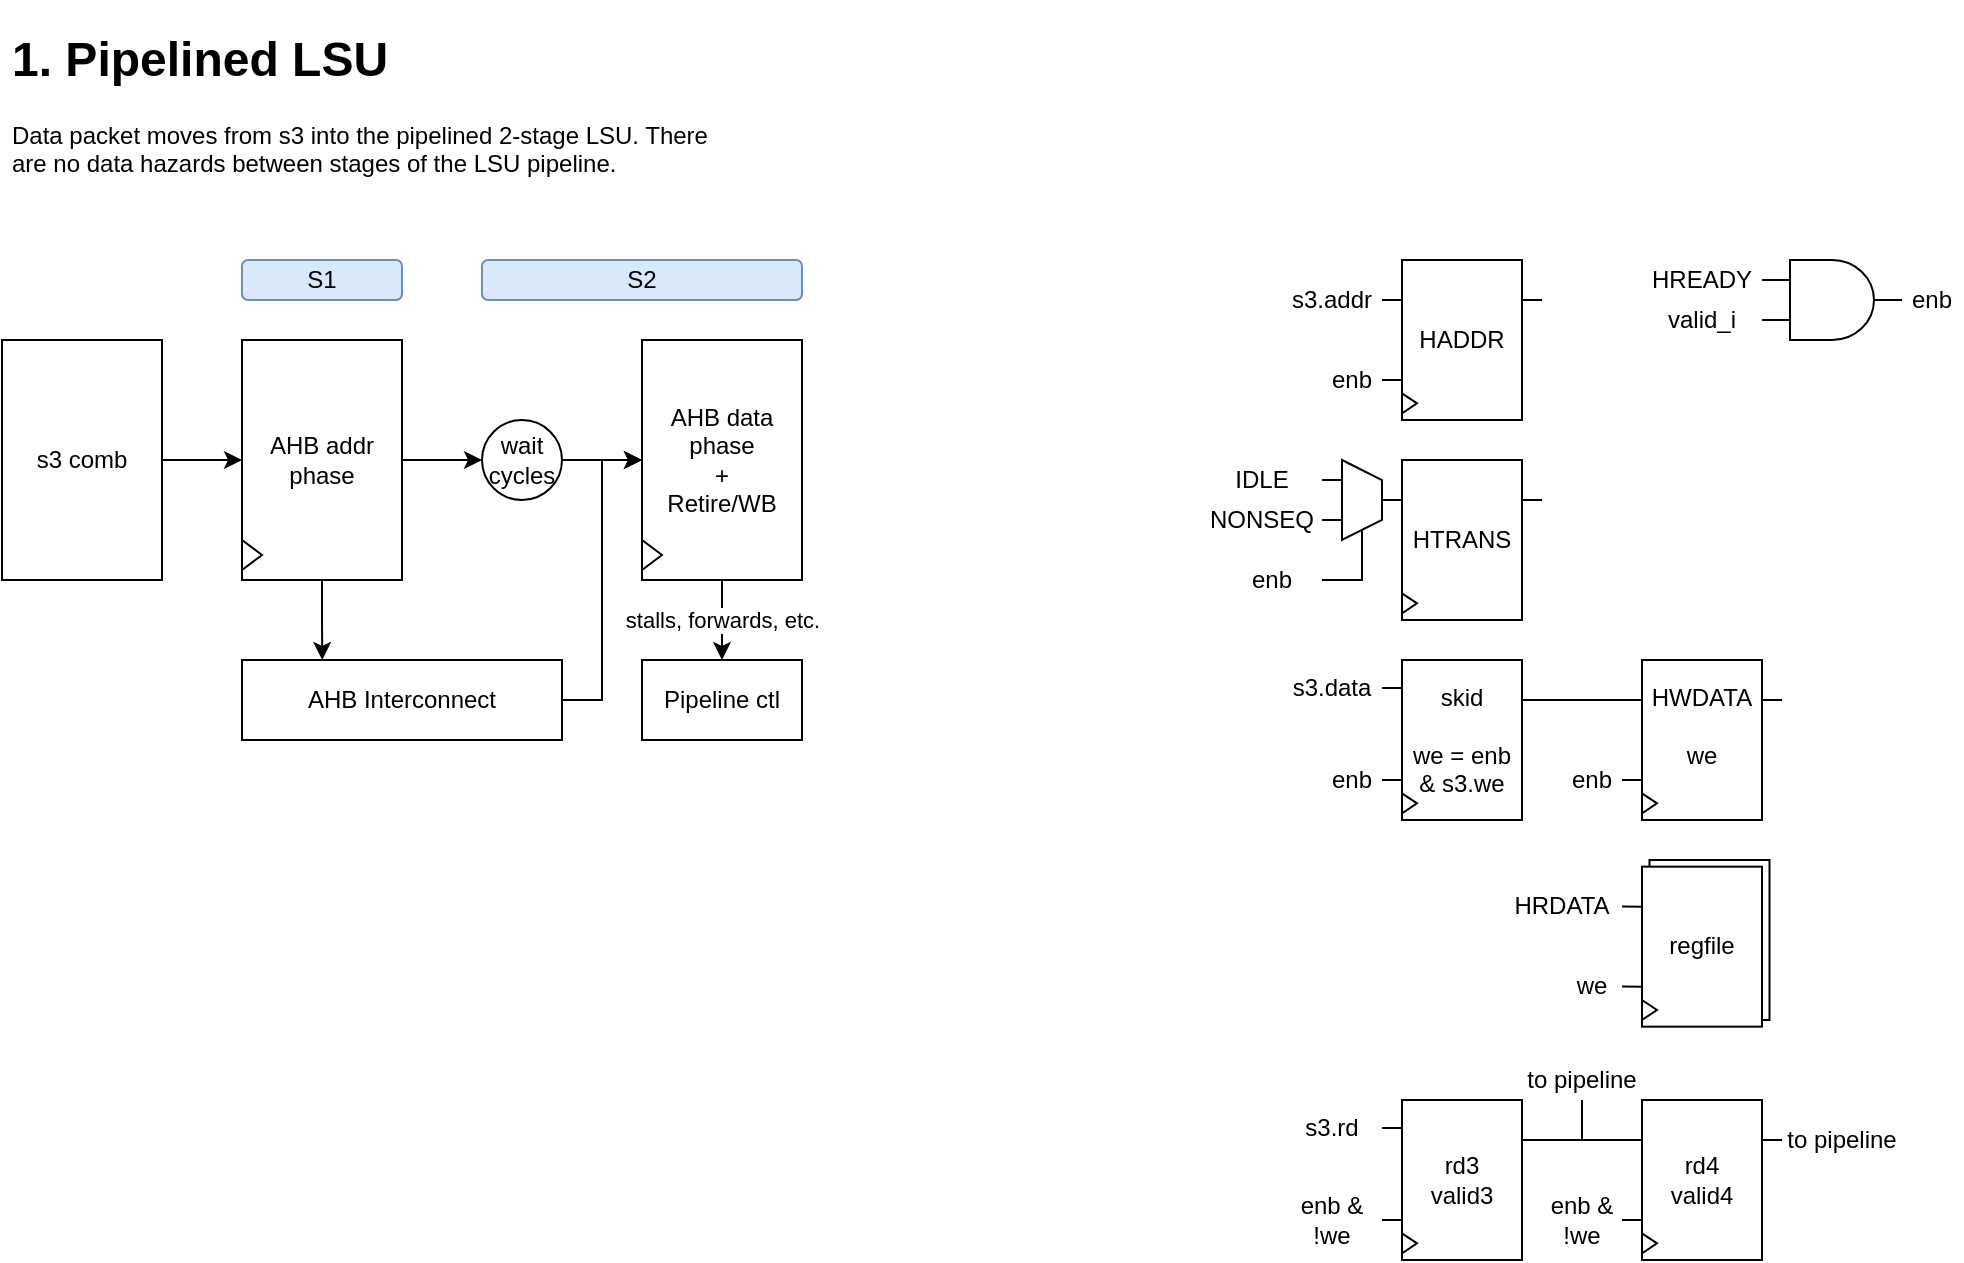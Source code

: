 <mxfile>
    <diagram id="nsc64VAXyP2G8eCZ8jfH" name="Page-1">
        <mxGraphModel dx="1049" dy="614" grid="1" gridSize="10" guides="1" tooltips="1" connect="1" arrows="1" fold="1" page="1" pageScale="1" pageWidth="1169" pageHeight="827" math="0" shadow="0">
            <root>
                <mxCell id="0"/>
                <mxCell id="1" parent="0"/>
                <mxCell id="6" style="edgeStyle=orthogonalEdgeStyle;rounded=0;orthogonalLoop=1;jettySize=auto;html=1;exitX=1;exitY=0.5;exitDx=0;exitDy=0;entryX=0;entryY=0.5;entryDx=0;entryDy=0;" parent="1" source="2" target="5" edge="1">
                    <mxGeometry relative="1" as="geometry"/>
                </mxCell>
                <mxCell id="2" value="s3 comb" style="rounded=0;whiteSpace=wrap;html=1;" parent="1" vertex="1">
                    <mxGeometry x="80" y="200" width="80" height="120" as="geometry"/>
                </mxCell>
                <mxCell id="7" style="edgeStyle=orthogonalEdgeStyle;rounded=0;orthogonalLoop=1;jettySize=auto;html=1;exitX=0.5;exitY=1;exitDx=0;exitDy=0;" parent="1" source="5" edge="1">
                    <mxGeometry relative="1" as="geometry">
                        <mxPoint x="240.143" y="360" as="targetPoint"/>
                    </mxGeometry>
                </mxCell>
                <mxCell id="167" style="edgeStyle=orthogonalEdgeStyle;rounded=0;orthogonalLoop=1;jettySize=auto;html=1;exitX=1;exitY=0.5;exitDx=0;exitDy=0;entryX=0;entryY=0.5;entryDx=0;entryDy=0;startArrow=none;startFill=0;" parent="1" source="9" target="149" edge="1">
                    <mxGeometry relative="1" as="geometry"/>
                </mxCell>
                <mxCell id="9" value="AHB Interconnect" style="rounded=0;whiteSpace=wrap;html=1;" parent="1" vertex="1">
                    <mxGeometry x="200" y="360" width="160" height="40" as="geometry"/>
                </mxCell>
                <mxCell id="24" value="&lt;h1&gt;1. Pipelined LSU&lt;/h1&gt;&lt;p&gt;Data packet moves from s3 into the pipelined 2-stage LSU. There are no data hazards between stages of the LSU pipeline.&lt;/p&gt;" style="text;html=1;strokeColor=none;fillColor=none;spacing=5;spacingTop=-20;whiteSpace=wrap;overflow=hidden;rounded=0;align=left;" parent="1" vertex="1">
                    <mxGeometry x="80" y="40" width="360" height="100" as="geometry"/>
                </mxCell>
                <mxCell id="30" value="Pipeline ctl" style="rounded=0;whiteSpace=wrap;html=1;" parent="1" vertex="1">
                    <mxGeometry x="400" y="360" width="80" height="40" as="geometry"/>
                </mxCell>
                <mxCell id="33" value="" style="group" parent="1" vertex="1" connectable="0">
                    <mxGeometry x="200" y="200" width="80" height="120" as="geometry"/>
                </mxCell>
                <mxCell id="5" value="AHB addr phase" style="rounded=0;whiteSpace=wrap;html=1;" parent="33" vertex="1">
                    <mxGeometry width="80" height="120" as="geometry"/>
                </mxCell>
                <mxCell id="8" value="" style="triangle;whiteSpace=wrap;html=1;rotatable=0;allowArrows=0;connectable=0;" parent="33" vertex="1">
                    <mxGeometry y="100" width="10" height="15" as="geometry"/>
                </mxCell>
                <mxCell id="145" value="S1" style="rounded=1;whiteSpace=wrap;html=1;glass=0;align=center;fillColor=#dae8fc;strokeColor=#6c8ebf;" parent="1" vertex="1">
                    <mxGeometry x="200" y="160" width="80" height="20" as="geometry"/>
                </mxCell>
                <mxCell id="146" value="S2" style="rounded=1;whiteSpace=wrap;html=1;glass=0;align=center;fillColor=#dae8fc;strokeColor=#6c8ebf;" parent="1" vertex="1">
                    <mxGeometry x="320" y="160" width="160" height="20" as="geometry"/>
                </mxCell>
                <mxCell id="148" value="" style="group" parent="1" vertex="1" connectable="0">
                    <mxGeometry x="400" y="200" width="80" height="120" as="geometry"/>
                </mxCell>
                <mxCell id="149" value="AHB data&lt;br&gt;phase&lt;br&gt;+&lt;br&gt;Retire/WB" style="rounded=0;whiteSpace=wrap;html=1;align=center;spacingLeft=0;" parent="148" vertex="1">
                    <mxGeometry width="80" height="120" as="geometry"/>
                </mxCell>
                <mxCell id="150" value="" style="triangle;whiteSpace=wrap;html=1;rotatable=0;allowArrows=0;connectable=0;" parent="148" vertex="1">
                    <mxGeometry y="100" width="10" height="15" as="geometry"/>
                </mxCell>
                <mxCell id="153" style="edgeStyle=orthogonalEdgeStyle;rounded=0;orthogonalLoop=1;jettySize=auto;html=1;exitX=0.5;exitY=1;exitDx=0;exitDy=0;entryX=0.5;entryY=0;entryDx=0;entryDy=0;" parent="1" source="149" target="30" edge="1">
                    <mxGeometry relative="1" as="geometry">
                        <mxPoint x="320.345" y="260" as="targetPoint"/>
                        <mxPoint x="320" y="220" as="sourcePoint"/>
                    </mxGeometry>
                </mxCell>
                <mxCell id="154" value="stalls, forwards, etc." style="edgeLabel;html=1;align=center;verticalAlign=middle;resizable=0;points=[];" parent="153" vertex="1" connectable="0">
                    <mxGeometry x="-0.462" relative="1" as="geometry">
                        <mxPoint y="9" as="offset"/>
                    </mxGeometry>
                </mxCell>
                <mxCell id="158" style="edgeStyle=orthogonalEdgeStyle;rounded=0;orthogonalLoop=1;jettySize=auto;html=1;exitX=1;exitY=0.5;exitDx=0;exitDy=0;startArrow=none;startFill=0;" parent="1" source="156" target="149" edge="1">
                    <mxGeometry relative="1" as="geometry"/>
                </mxCell>
                <mxCell id="164" style="edgeStyle=orthogonalEdgeStyle;rounded=0;orthogonalLoop=1;jettySize=auto;html=1;exitX=0;exitY=0.5;exitDx=0;exitDy=0;startArrow=none;startFill=0;entryX=0.5;entryY=0;entryDx=0;entryDy=0;" parent="1" source="156" target="156" edge="1">
                    <mxGeometry relative="1" as="geometry">
                        <mxPoint x="340" y="220" as="targetPoint"/>
                    </mxGeometry>
                </mxCell>
                <mxCell id="156" value="wait cycles" style="ellipse;whiteSpace=wrap;html=1;aspect=fixed;glass=0;align=center;" parent="1" vertex="1">
                    <mxGeometry x="320" y="240" width="40" height="40" as="geometry"/>
                </mxCell>
                <mxCell id="157" style="edgeStyle=orthogonalEdgeStyle;rounded=0;orthogonalLoop=1;jettySize=auto;html=1;exitX=1;exitY=0.5;exitDx=0;exitDy=0;startArrow=none;startFill=0;" parent="1" source="5" target="156" edge="1">
                    <mxGeometry relative="1" as="geometry"/>
                </mxCell>
                <mxCell id="191" value="" style="group" parent="1" vertex="1" connectable="0">
                    <mxGeometry x="780" y="160" width="60" height="80" as="geometry"/>
                </mxCell>
                <mxCell id="192" value="HADDR" style="rounded=0;whiteSpace=wrap;html=1;" parent="191" vertex="1">
                    <mxGeometry width="60" height="80" as="geometry"/>
                </mxCell>
                <mxCell id="193" value="" style="triangle;whiteSpace=wrap;html=1;rotatable=0;allowArrows=0;connectable=0;" parent="191" vertex="1">
                    <mxGeometry y="66.667" width="7.5" height="10" as="geometry"/>
                </mxCell>
                <mxCell id="194" value="" style="group" parent="1" vertex="1" connectable="0">
                    <mxGeometry x="780" y="260" width="60" height="80" as="geometry"/>
                </mxCell>
                <mxCell id="195" value="HTRANS" style="rounded=0;whiteSpace=wrap;html=1;" parent="194" vertex="1">
                    <mxGeometry width="60" height="80" as="geometry"/>
                </mxCell>
                <mxCell id="196" value="" style="triangle;whiteSpace=wrap;html=1;rotatable=0;allowArrows=0;connectable=0;" parent="194" vertex="1">
                    <mxGeometry y="66.667" width="7.5" height="10" as="geometry"/>
                </mxCell>
                <mxCell id="197" value="" style="group" parent="1" vertex="1" connectable="0">
                    <mxGeometry x="780" y="360" width="60" height="80" as="geometry"/>
                </mxCell>
                <mxCell id="198" value="skid&lt;br&gt;&lt;br&gt;we = enb &amp;amp; s3.we" style="rounded=0;whiteSpace=wrap;html=1;" parent="197" vertex="1">
                    <mxGeometry width="60" height="80" as="geometry"/>
                </mxCell>
                <mxCell id="199" value="" style="triangle;whiteSpace=wrap;html=1;rotatable=0;allowArrows=0;connectable=0;" parent="197" vertex="1">
                    <mxGeometry y="66.667" width="7.5" height="10" as="geometry"/>
                </mxCell>
                <mxCell id="200" value="" style="shape=trapezoid;perimeter=trapezoidPerimeter;whiteSpace=wrap;html=1;fixedSize=1;glass=0;align=center;rotation=90;size=10;" parent="1" vertex="1">
                    <mxGeometry x="740" y="270" width="40" height="20" as="geometry"/>
                </mxCell>
                <mxCell id="201" style="edgeStyle=orthogonalEdgeStyle;rounded=0;orthogonalLoop=1;jettySize=auto;html=1;exitX=0;exitY=0.25;exitDx=0;exitDy=0;entryX=0.5;entryY=0;entryDx=0;entryDy=0;endArrow=none;endFill=0;" parent="1" source="195" target="200" edge="1">
                    <mxGeometry relative="1" as="geometry"/>
                </mxCell>
                <mxCell id="207" style="edgeStyle=orthogonalEdgeStyle;rounded=0;orthogonalLoop=1;jettySize=auto;html=1;exitX=1;exitY=0.5;exitDx=0;exitDy=0;entryX=0.25;entryY=1;entryDx=0;entryDy=0;endArrow=none;endFill=0;" parent="1" source="205" target="200" edge="1">
                    <mxGeometry relative="1" as="geometry"/>
                </mxCell>
                <mxCell id="205" value="IDLE" style="text;html=1;strokeColor=none;fillColor=none;align=center;verticalAlign=middle;whiteSpace=wrap;rounded=0;" parent="1" vertex="1">
                    <mxGeometry x="680" y="260" width="60" height="20" as="geometry"/>
                </mxCell>
                <mxCell id="216" style="edgeStyle=orthogonalEdgeStyle;rounded=0;orthogonalLoop=1;jettySize=auto;html=1;exitX=1;exitY=0.25;exitDx=0;exitDy=0;endArrow=none;endFill=0;" parent="1" source="192" edge="1">
                    <mxGeometry relative="1" as="geometry">
                        <mxPoint x="850" y="179.793" as="targetPoint"/>
                    </mxGeometry>
                </mxCell>
                <mxCell id="217" style="edgeStyle=orthogonalEdgeStyle;rounded=0;orthogonalLoop=1;jettySize=auto;html=1;exitX=1;exitY=0.25;exitDx=0;exitDy=0;endArrow=none;endFill=0;" parent="1" source="195" edge="1">
                    <mxGeometry relative="1" as="geometry">
                        <mxPoint x="850" y="279.793" as="targetPoint"/>
                    </mxGeometry>
                </mxCell>
                <mxCell id="222" style="edgeStyle=orthogonalEdgeStyle;rounded=0;orthogonalLoop=1;jettySize=auto;html=1;exitX=1;exitY=0.5;exitDx=0;exitDy=0;entryX=0.75;entryY=1;entryDx=0;entryDy=0;endArrow=none;endFill=0;" parent="1" source="219" target="200" edge="1">
                    <mxGeometry relative="1" as="geometry"/>
                </mxCell>
                <mxCell id="219" value="NONSEQ" style="text;html=1;strokeColor=none;fillColor=none;align=center;verticalAlign=middle;whiteSpace=wrap;rounded=0;" parent="1" vertex="1">
                    <mxGeometry x="680" y="280" width="60" height="20" as="geometry"/>
                </mxCell>
                <mxCell id="225" style="edgeStyle=orthogonalEdgeStyle;rounded=0;orthogonalLoop=1;jettySize=auto;html=1;exitX=1;exitY=0.5;exitDx=0;exitDy=0;entryX=0;entryY=0.25;entryDx=0;entryDy=0;endArrow=none;endFill=0;" parent="1" source="224" target="192" edge="1">
                    <mxGeometry relative="1" as="geometry"/>
                </mxCell>
                <mxCell id="224" value="s3.addr" style="text;html=1;strokeColor=none;fillColor=none;align=center;verticalAlign=middle;whiteSpace=wrap;rounded=0;" parent="1" vertex="1">
                    <mxGeometry x="720" y="170" width="50" height="20" as="geometry"/>
                </mxCell>
                <mxCell id="229" style="edgeStyle=orthogonalEdgeStyle;rounded=0;orthogonalLoop=1;jettySize=auto;html=1;exitX=1;exitY=0.5;exitDx=0;exitDy=0;entryX=0;entryY=0.25;entryDx=0;entryDy=0;endArrow=none;endFill=0;" parent="1" target="198" edge="1">
                    <mxGeometry relative="1" as="geometry">
                        <mxPoint x="770" y="374" as="sourcePoint"/>
                    </mxGeometry>
                </mxCell>
                <mxCell id="230" value="s3.data" style="text;html=1;strokeColor=none;fillColor=none;align=center;verticalAlign=middle;whiteSpace=wrap;rounded=0;" parent="1" vertex="1">
                    <mxGeometry x="720" y="364" width="50" height="20" as="geometry"/>
                </mxCell>
                <mxCell id="233" style="edgeStyle=orthogonalEdgeStyle;rounded=0;orthogonalLoop=1;jettySize=auto;html=1;exitX=1;exitY=0.5;exitDx=0;exitDy=0;entryX=0;entryY=0.75;entryDx=0;entryDy=0;endArrow=none;endFill=0;" parent="1" source="232" target="192" edge="1">
                    <mxGeometry relative="1" as="geometry"/>
                </mxCell>
                <mxCell id="232" value="enb" style="text;html=1;strokeColor=none;fillColor=none;align=center;verticalAlign=middle;whiteSpace=wrap;rounded=0;" parent="1" vertex="1">
                    <mxGeometry x="740" y="210" width="30" height="20" as="geometry"/>
                </mxCell>
                <mxCell id="235" style="edgeStyle=orthogonalEdgeStyle;rounded=0;orthogonalLoop=1;jettySize=auto;html=1;exitX=1;exitY=0.5;exitDx=0;exitDy=0;entryX=1;entryY=0.5;entryDx=0;entryDy=0;endArrow=none;endFill=0;" parent="1" source="234" target="200" edge="1">
                    <mxGeometry relative="1" as="geometry"/>
                </mxCell>
                <mxCell id="234" value="enb" style="text;html=1;strokeColor=none;fillColor=none;align=center;verticalAlign=middle;whiteSpace=wrap;rounded=0;" parent="1" vertex="1">
                    <mxGeometry x="690" y="310" width="50" height="20" as="geometry"/>
                </mxCell>
                <mxCell id="238" value="" style="group" parent="1" vertex="1" connectable="0">
                    <mxGeometry x="900" y="360" width="60" height="80" as="geometry"/>
                </mxCell>
                <mxCell id="239" value="HWDATA&lt;br&gt;&lt;br&gt;we&lt;br&gt;&amp;nbsp;" style="rounded=0;whiteSpace=wrap;html=1;" parent="238" vertex="1">
                    <mxGeometry width="60" height="80" as="geometry"/>
                </mxCell>
                <mxCell id="240" value="" style="triangle;whiteSpace=wrap;html=1;rotatable=0;allowArrows=0;connectable=0;" parent="238" vertex="1">
                    <mxGeometry y="66.667" width="7.5" height="10" as="geometry"/>
                </mxCell>
                <mxCell id="242" style="edgeStyle=orthogonalEdgeStyle;rounded=0;orthogonalLoop=1;jettySize=auto;html=1;exitX=1;exitY=0.25;exitDx=0;exitDy=0;endArrow=none;endFill=0;" parent="1" source="239" edge="1">
                    <mxGeometry relative="1" as="geometry">
                        <mxPoint x="970" y="380.2" as="targetPoint"/>
                    </mxGeometry>
                </mxCell>
                <mxCell id="243" style="edgeStyle=orthogonalEdgeStyle;rounded=0;orthogonalLoop=1;jettySize=auto;html=1;exitX=0;exitY=0.75;exitDx=0;exitDy=0;endArrow=none;endFill=0;" parent="1" source="198" edge="1">
                    <mxGeometry relative="1" as="geometry">
                        <mxPoint x="770" y="420" as="targetPoint"/>
                    </mxGeometry>
                </mxCell>
                <mxCell id="244" style="edgeStyle=orthogonalEdgeStyle;rounded=0;orthogonalLoop=1;jettySize=auto;html=1;exitX=0;exitY=0.75;exitDx=0;exitDy=0;endArrow=none;endFill=0;" parent="1" source="239" edge="1">
                    <mxGeometry relative="1" as="geometry">
                        <mxPoint x="890" y="419.905" as="targetPoint"/>
                    </mxGeometry>
                </mxCell>
                <mxCell id="245" value="enb" style="text;html=1;strokeColor=none;fillColor=none;align=center;verticalAlign=middle;whiteSpace=wrap;rounded=0;" parent="1" vertex="1">
                    <mxGeometry x="740" y="410" width="30" height="20" as="geometry"/>
                </mxCell>
                <mxCell id="246" value="enb" style="text;html=1;strokeColor=none;fillColor=none;align=center;verticalAlign=middle;whiteSpace=wrap;rounded=0;" parent="1" vertex="1">
                    <mxGeometry x="860" y="410" width="30" height="20" as="geometry"/>
                </mxCell>
                <mxCell id="247" style="edgeStyle=orthogonalEdgeStyle;rounded=0;orthogonalLoop=1;jettySize=auto;html=1;exitX=1;exitY=0.25;exitDx=0;exitDy=0;entryX=0;entryY=0.25;entryDx=0;entryDy=0;endArrow=none;endFill=0;" parent="1" source="198" target="239" edge="1">
                    <mxGeometry relative="1" as="geometry"/>
                </mxCell>
                <mxCell id="248" value="" style="verticalLabelPosition=bottom;shadow=0;dashed=0;align=center;html=1;verticalAlign=top;shape=mxgraph.electrical.logic_gates.logic_gate;operation=and;" parent="1" vertex="1">
                    <mxGeometry x="960" y="160" width="70" height="40" as="geometry"/>
                </mxCell>
                <mxCell id="250" value="enb" style="text;html=1;strokeColor=none;fillColor=none;align=center;verticalAlign=middle;whiteSpace=wrap;rounded=0;" parent="1" vertex="1">
                    <mxGeometry x="1030" y="170" width="30" height="20" as="geometry"/>
                </mxCell>
                <mxCell id="251" value="HREADY" style="text;html=1;strokeColor=none;fillColor=none;align=center;verticalAlign=middle;whiteSpace=wrap;rounded=0;" parent="1" vertex="1">
                    <mxGeometry x="900" y="160" width="60" height="20" as="geometry"/>
                </mxCell>
                <mxCell id="252" value="valid_i" style="text;html=1;strokeColor=none;fillColor=none;align=center;verticalAlign=middle;whiteSpace=wrap;rounded=0;" parent="1" vertex="1">
                    <mxGeometry x="900" y="180" width="60" height="20" as="geometry"/>
                </mxCell>
                <mxCell id="256" style="edgeStyle=orthogonalEdgeStyle;rounded=0;orthogonalLoop=1;jettySize=auto;html=1;exitX=0;exitY=0.75;exitDx=0;exitDy=0;endArrow=none;endFill=0;" parent="1" source="254" edge="1">
                    <mxGeometry relative="1" as="geometry">
                        <mxPoint x="890" y="523.235" as="targetPoint"/>
                    </mxGeometry>
                </mxCell>
                <mxCell id="257" value="we" style="text;html=1;strokeColor=none;fillColor=none;align=center;verticalAlign=middle;whiteSpace=wrap;rounded=0;" parent="1" vertex="1">
                    <mxGeometry x="860" y="513.33" width="30" height="20" as="geometry"/>
                </mxCell>
                <mxCell id="258" style="edgeStyle=orthogonalEdgeStyle;rounded=0;orthogonalLoop=1;jettySize=auto;html=1;exitX=0;exitY=0.25;exitDx=0;exitDy=0;endArrow=none;endFill=0;" parent="1" source="254" edge="1">
                    <mxGeometry relative="1" as="geometry">
                        <mxPoint x="890" y="483.187" as="targetPoint"/>
                    </mxGeometry>
                </mxCell>
                <mxCell id="259" value="HRDATA" style="text;html=1;strokeColor=none;fillColor=none;align=center;verticalAlign=middle;whiteSpace=wrap;rounded=0;" parent="1" vertex="1">
                    <mxGeometry x="830" y="473.33" width="60" height="20" as="geometry"/>
                </mxCell>
                <mxCell id="253" value="" style="group" parent="1" vertex="1" connectable="0">
                    <mxGeometry x="900" y="463.33" width="67.5" height="80" as="geometry"/>
                </mxCell>
                <mxCell id="267" value="" style="group" parent="253" vertex="1" connectable="0">
                    <mxGeometry x="3.75" y="-3.33" width="60" height="80" as="geometry"/>
                </mxCell>
                <mxCell id="268" value="" style="rounded=0;whiteSpace=wrap;html=1;" parent="267" vertex="1">
                    <mxGeometry width="60" height="80" as="geometry"/>
                </mxCell>
                <mxCell id="254" value="regfile" style="rounded=0;whiteSpace=wrap;html=1;" parent="253" vertex="1">
                    <mxGeometry width="60" height="80" as="geometry"/>
                </mxCell>
                <mxCell id="255" value="" style="triangle;whiteSpace=wrap;html=1;rotatable=0;allowArrows=0;connectable=0;" parent="253" vertex="1">
                    <mxGeometry y="66.667" width="7.5" height="10" as="geometry"/>
                </mxCell>
                <mxCell id="270" value="" style="group" parent="1" vertex="1" connectable="0">
                    <mxGeometry x="780" y="580" width="60" height="80" as="geometry"/>
                </mxCell>
                <mxCell id="271" value="rd3&lt;br&gt;valid3" style="rounded=0;whiteSpace=wrap;html=1;" parent="270" vertex="1">
                    <mxGeometry width="60" height="80" as="geometry"/>
                </mxCell>
                <mxCell id="272" value="" style="triangle;whiteSpace=wrap;html=1;rotatable=0;allowArrows=0;connectable=0;" parent="270" vertex="1">
                    <mxGeometry y="66.667" width="7.5" height="10" as="geometry"/>
                </mxCell>
                <mxCell id="273" style="edgeStyle=orthogonalEdgeStyle;rounded=0;orthogonalLoop=1;jettySize=auto;html=1;exitX=1;exitY=0.5;exitDx=0;exitDy=0;entryX=0;entryY=0.25;entryDx=0;entryDy=0;endArrow=none;endFill=0;" parent="1" target="271" edge="1">
                    <mxGeometry relative="1" as="geometry">
                        <mxPoint x="770.0" y="594" as="sourcePoint"/>
                    </mxGeometry>
                </mxCell>
                <mxCell id="274" value="s3.rd" style="text;html=1;strokeColor=none;fillColor=none;align=center;verticalAlign=middle;whiteSpace=wrap;rounded=0;" parent="1" vertex="1">
                    <mxGeometry x="720" y="584" width="50" height="20" as="geometry"/>
                </mxCell>
                <mxCell id="275" value="" style="group" parent="1" vertex="1" connectable="0">
                    <mxGeometry x="900" y="580" width="60" height="80" as="geometry"/>
                </mxCell>
                <mxCell id="276" value="rd4&lt;br&gt;valid4" style="rounded=0;whiteSpace=wrap;html=1;" parent="275" vertex="1">
                    <mxGeometry width="60" height="80" as="geometry"/>
                </mxCell>
                <mxCell id="277" value="" style="triangle;whiteSpace=wrap;html=1;rotatable=0;allowArrows=0;connectable=0;" parent="275" vertex="1">
                    <mxGeometry y="66.667" width="7.5" height="10" as="geometry"/>
                </mxCell>
                <mxCell id="278" style="edgeStyle=orthogonalEdgeStyle;rounded=0;orthogonalLoop=1;jettySize=auto;html=1;exitX=1;exitY=0.25;exitDx=0;exitDy=0;endArrow=none;endFill=0;" parent="1" source="276" edge="1">
                    <mxGeometry relative="1" as="geometry">
                        <mxPoint x="970.0" y="600.2" as="targetPoint"/>
                    </mxGeometry>
                </mxCell>
                <mxCell id="279" style="edgeStyle=orthogonalEdgeStyle;rounded=0;orthogonalLoop=1;jettySize=auto;html=1;exitX=0;exitY=0.75;exitDx=0;exitDy=0;endArrow=none;endFill=0;" parent="1" source="271" edge="1">
                    <mxGeometry relative="1" as="geometry">
                        <mxPoint x="770.0" y="640" as="targetPoint"/>
                    </mxGeometry>
                </mxCell>
                <mxCell id="280" style="edgeStyle=orthogonalEdgeStyle;rounded=0;orthogonalLoop=1;jettySize=auto;html=1;exitX=0;exitY=0.75;exitDx=0;exitDy=0;endArrow=none;endFill=0;" parent="1" source="276" edge="1">
                    <mxGeometry relative="1" as="geometry">
                        <mxPoint x="890.0" y="639.905" as="targetPoint"/>
                    </mxGeometry>
                </mxCell>
                <mxCell id="281" value="enb &amp;amp; !we" style="text;html=1;strokeColor=none;fillColor=none;align=center;verticalAlign=middle;whiteSpace=wrap;rounded=0;" parent="1" vertex="1">
                    <mxGeometry x="720" y="630" width="50" height="20" as="geometry"/>
                </mxCell>
                <mxCell id="282" value="enb &amp;amp; !we" style="text;html=1;strokeColor=none;fillColor=none;align=center;verticalAlign=middle;whiteSpace=wrap;rounded=0;" parent="1" vertex="1">
                    <mxGeometry x="850" y="630" width="40" height="20" as="geometry"/>
                </mxCell>
                <mxCell id="283" style="edgeStyle=orthogonalEdgeStyle;rounded=0;orthogonalLoop=1;jettySize=auto;html=1;exitX=1;exitY=0.25;exitDx=0;exitDy=0;entryX=0;entryY=0.25;entryDx=0;entryDy=0;endArrow=none;endFill=0;" parent="1" source="271" target="276" edge="1">
                    <mxGeometry relative="1" as="geometry"/>
                </mxCell>
                <mxCell id="284" value="to pipeline" style="text;html=1;strokeColor=none;fillColor=none;align=center;verticalAlign=middle;whiteSpace=wrap;rounded=0;" parent="1" vertex="1">
                    <mxGeometry x="970" y="590" width="60" height="20" as="geometry"/>
                </mxCell>
                <mxCell id="285" value="to pipeline" style="text;html=1;strokeColor=none;fillColor=none;align=center;verticalAlign=middle;whiteSpace=wrap;rounded=0;" parent="1" vertex="1">
                    <mxGeometry x="840" y="560" width="60" height="20" as="geometry"/>
                </mxCell>
                <mxCell id="286" style="edgeStyle=orthogonalEdgeStyle;rounded=0;orthogonalLoop=1;jettySize=auto;html=1;exitX=1;exitY=0.25;exitDx=0;exitDy=0;entryX=0.5;entryY=1;entryDx=0;entryDy=0;endArrow=none;endFill=0;" parent="1" source="271" target="285" edge="1">
                    <mxGeometry relative="1" as="geometry"/>
                </mxCell>
            </root>
        </mxGraphModel>
    </diagram>
</mxfile>